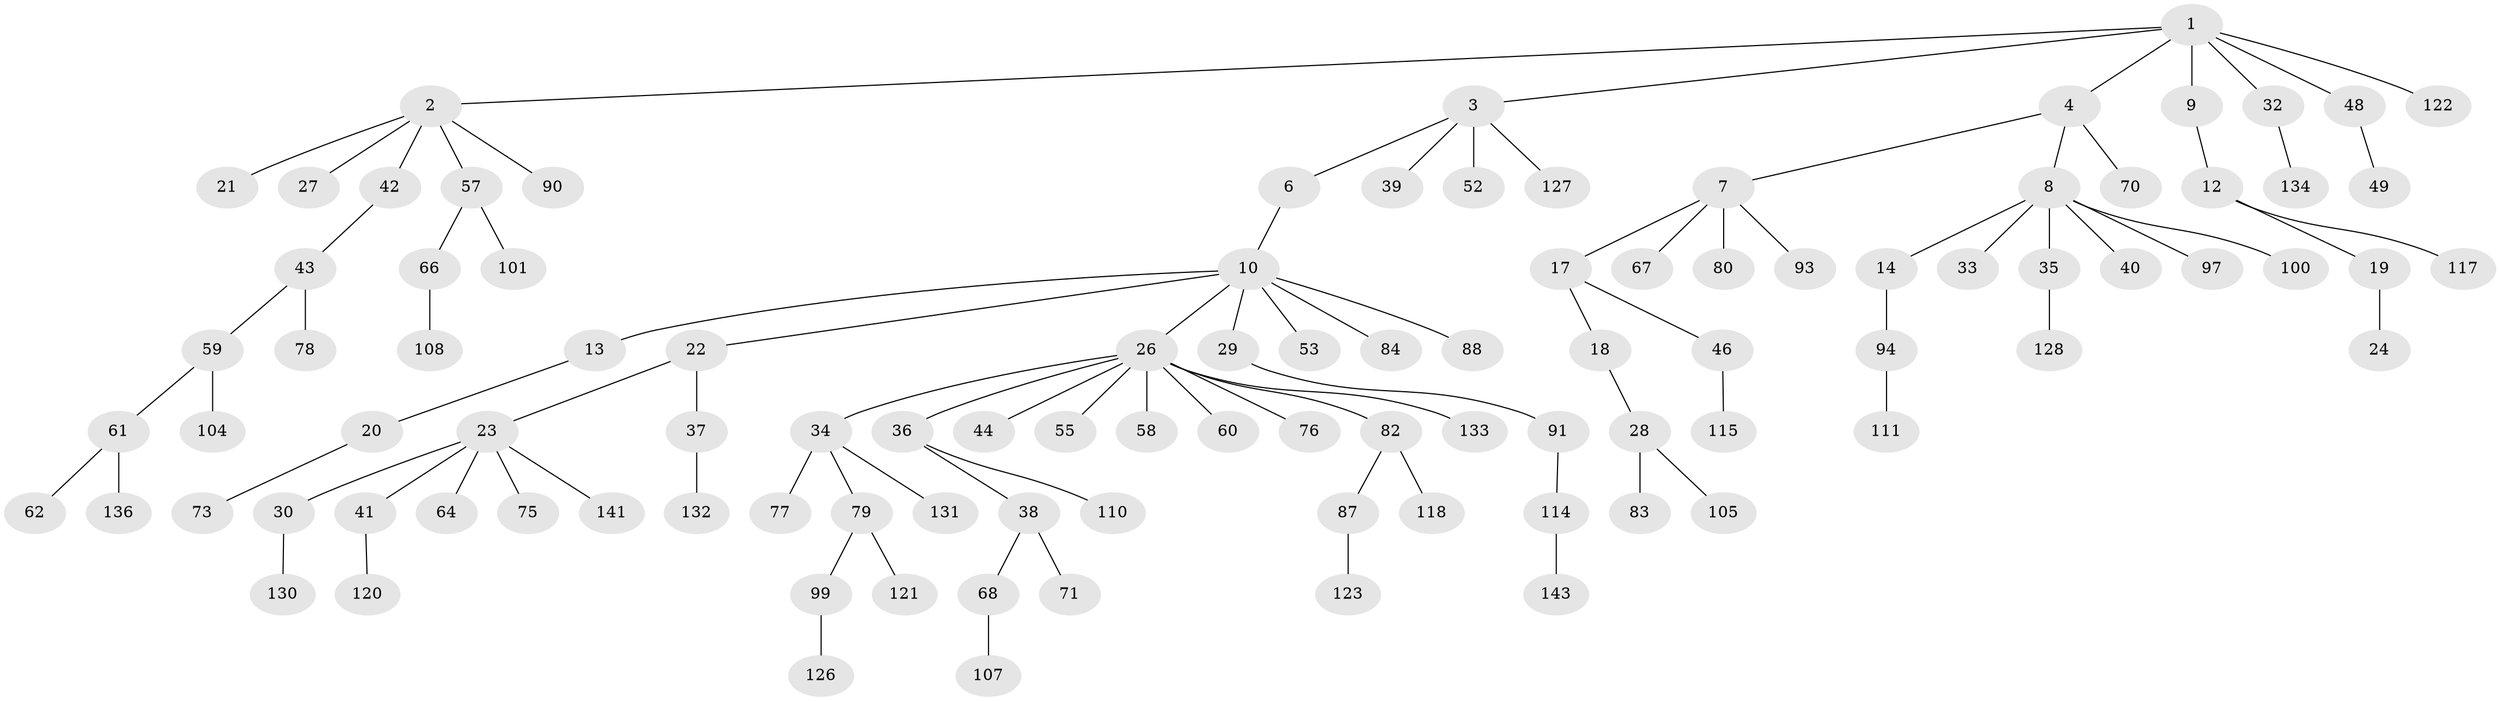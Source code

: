 // Generated by graph-tools (version 1.1) at 2025/24/03/03/25 07:24:07]
// undirected, 101 vertices, 100 edges
graph export_dot {
graph [start="1"]
  node [color=gray90,style=filled];
  1 [super="+112"];
  2 [super="+25"];
  3 [super="+5"];
  4 [super="+103"];
  6;
  7 [super="+51"];
  8 [super="+11"];
  9;
  10 [super="+16"];
  12 [super="+109"];
  13 [super="+15"];
  14 [super="+72"];
  17;
  18 [super="+56"];
  19 [super="+45"];
  20 [super="+65"];
  21 [super="+63"];
  22;
  23 [super="+54"];
  24;
  26 [super="+31"];
  27;
  28 [super="+89"];
  29;
  30 [super="+50"];
  32;
  33 [super="+119"];
  34 [super="+98"];
  35 [super="+85"];
  36 [super="+47"];
  37 [super="+140"];
  38 [super="+86"];
  39;
  40;
  41;
  42;
  43;
  44;
  46;
  48 [super="+116"];
  49;
  52 [super="+69"];
  53;
  55;
  57 [super="+138"];
  58 [super="+106"];
  59 [super="+129"];
  60;
  61;
  62;
  64;
  66 [super="+74"];
  67 [super="+96"];
  68 [super="+113"];
  70;
  71 [super="+92"];
  73;
  75 [super="+81"];
  76;
  77;
  78;
  79 [super="+95"];
  80;
  82 [super="+125"];
  83;
  84 [super="+102"];
  87;
  88;
  90;
  91;
  93 [super="+135"];
  94;
  97 [super="+139"];
  99;
  100 [super="+124"];
  101;
  104;
  105;
  107;
  108;
  110;
  111;
  114 [super="+142"];
  115;
  117;
  118;
  120;
  121;
  122;
  123;
  126;
  127 [super="+137"];
  128;
  130;
  131;
  132;
  133;
  134;
  136;
  141;
  143;
  1 -- 2;
  1 -- 3;
  1 -- 4;
  1 -- 9;
  1 -- 32;
  1 -- 48;
  1 -- 122;
  2 -- 21;
  2 -- 42;
  2 -- 57;
  2 -- 27;
  2 -- 90;
  3 -- 6;
  3 -- 39;
  3 -- 52;
  3 -- 127;
  4 -- 7;
  4 -- 8;
  4 -- 70;
  6 -- 10;
  7 -- 17;
  7 -- 80;
  7 -- 93;
  7 -- 67;
  8 -- 33;
  8 -- 35;
  8 -- 97;
  8 -- 100;
  8 -- 40;
  8 -- 14;
  9 -- 12;
  10 -- 13;
  10 -- 53;
  10 -- 26;
  10 -- 84;
  10 -- 22;
  10 -- 88;
  10 -- 29;
  12 -- 19;
  12 -- 117;
  13 -- 20;
  14 -- 94;
  17 -- 18;
  17 -- 46;
  18 -- 28;
  19 -- 24;
  20 -- 73;
  22 -- 23;
  22 -- 37;
  23 -- 30;
  23 -- 41;
  23 -- 75;
  23 -- 141;
  23 -- 64;
  26 -- 34;
  26 -- 36;
  26 -- 58;
  26 -- 76;
  26 -- 82;
  26 -- 133;
  26 -- 55;
  26 -- 44;
  26 -- 60;
  28 -- 83;
  28 -- 105;
  29 -- 91;
  30 -- 130;
  32 -- 134;
  34 -- 77;
  34 -- 79;
  34 -- 131;
  35 -- 128;
  36 -- 38;
  36 -- 110;
  37 -- 132;
  38 -- 68;
  38 -- 71;
  41 -- 120;
  42 -- 43;
  43 -- 59;
  43 -- 78;
  46 -- 115;
  48 -- 49;
  57 -- 66;
  57 -- 101;
  59 -- 61;
  59 -- 104;
  61 -- 62;
  61 -- 136;
  66 -- 108;
  68 -- 107;
  79 -- 121;
  79 -- 99;
  82 -- 87;
  82 -- 118;
  87 -- 123;
  91 -- 114;
  94 -- 111;
  99 -- 126;
  114 -- 143;
}
